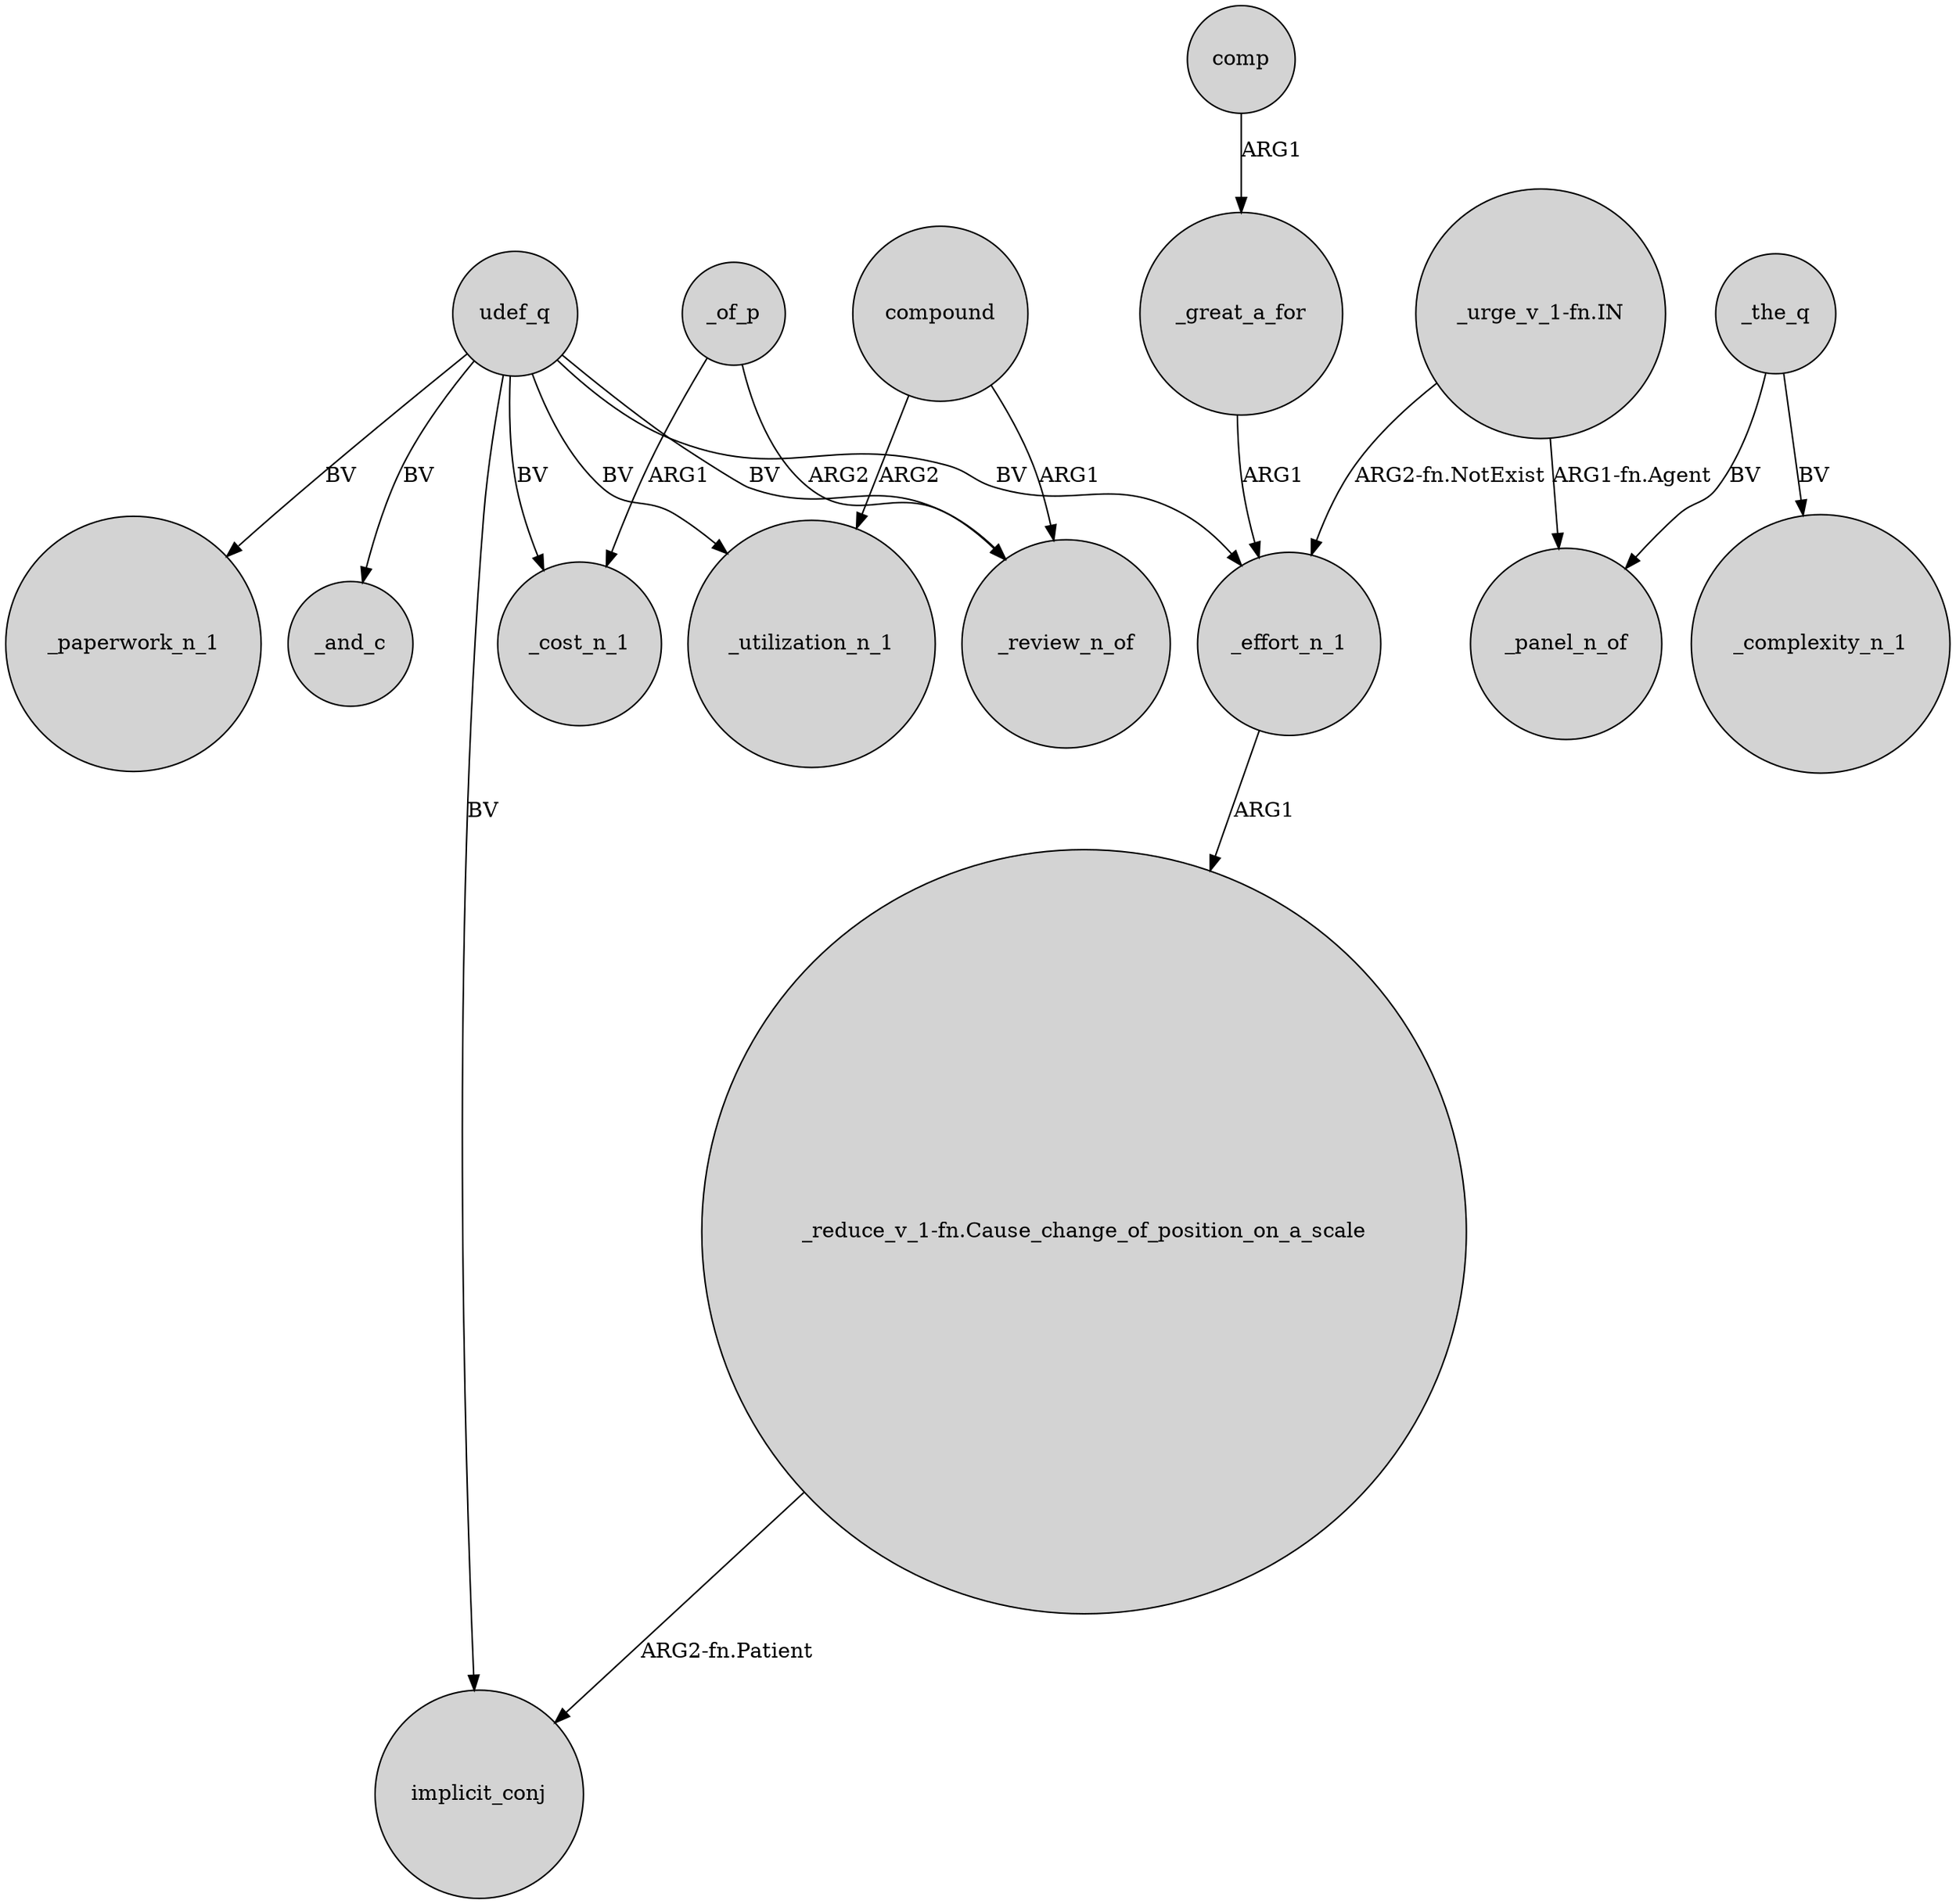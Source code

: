 digraph {
	node [shape=circle style=filled]
	"_reduce_v_1-fn.Cause_change_of_position_on_a_scale" -> implicit_conj [label="ARG2-fn.Patient"]
	compound -> _utilization_n_1 [label=ARG2]
	_of_p -> _review_n_of [label=ARG2]
	"_urge_v_1-fn.IN" -> _effort_n_1 [label="ARG2-fn.NotExist"]
	udef_q -> _review_n_of [label=BV]
	udef_q -> _cost_n_1 [label=BV]
	udef_q -> implicit_conj [label=BV]
	comp -> _great_a_for [label=ARG1]
	_of_p -> _cost_n_1 [label=ARG1]
	_the_q -> _panel_n_of [label=BV]
	compound -> _review_n_of [label=ARG1]
	_effort_n_1 -> "_reduce_v_1-fn.Cause_change_of_position_on_a_scale" [label=ARG1]
	udef_q -> _paperwork_n_1 [label=BV]
	_the_q -> _complexity_n_1 [label=BV]
	udef_q -> _and_c [label=BV]
	_great_a_for -> _effort_n_1 [label=ARG1]
	udef_q -> _utilization_n_1 [label=BV]
	"_urge_v_1-fn.IN" -> _panel_n_of [label="ARG1-fn.Agent"]
	udef_q -> _effort_n_1 [label=BV]
}
